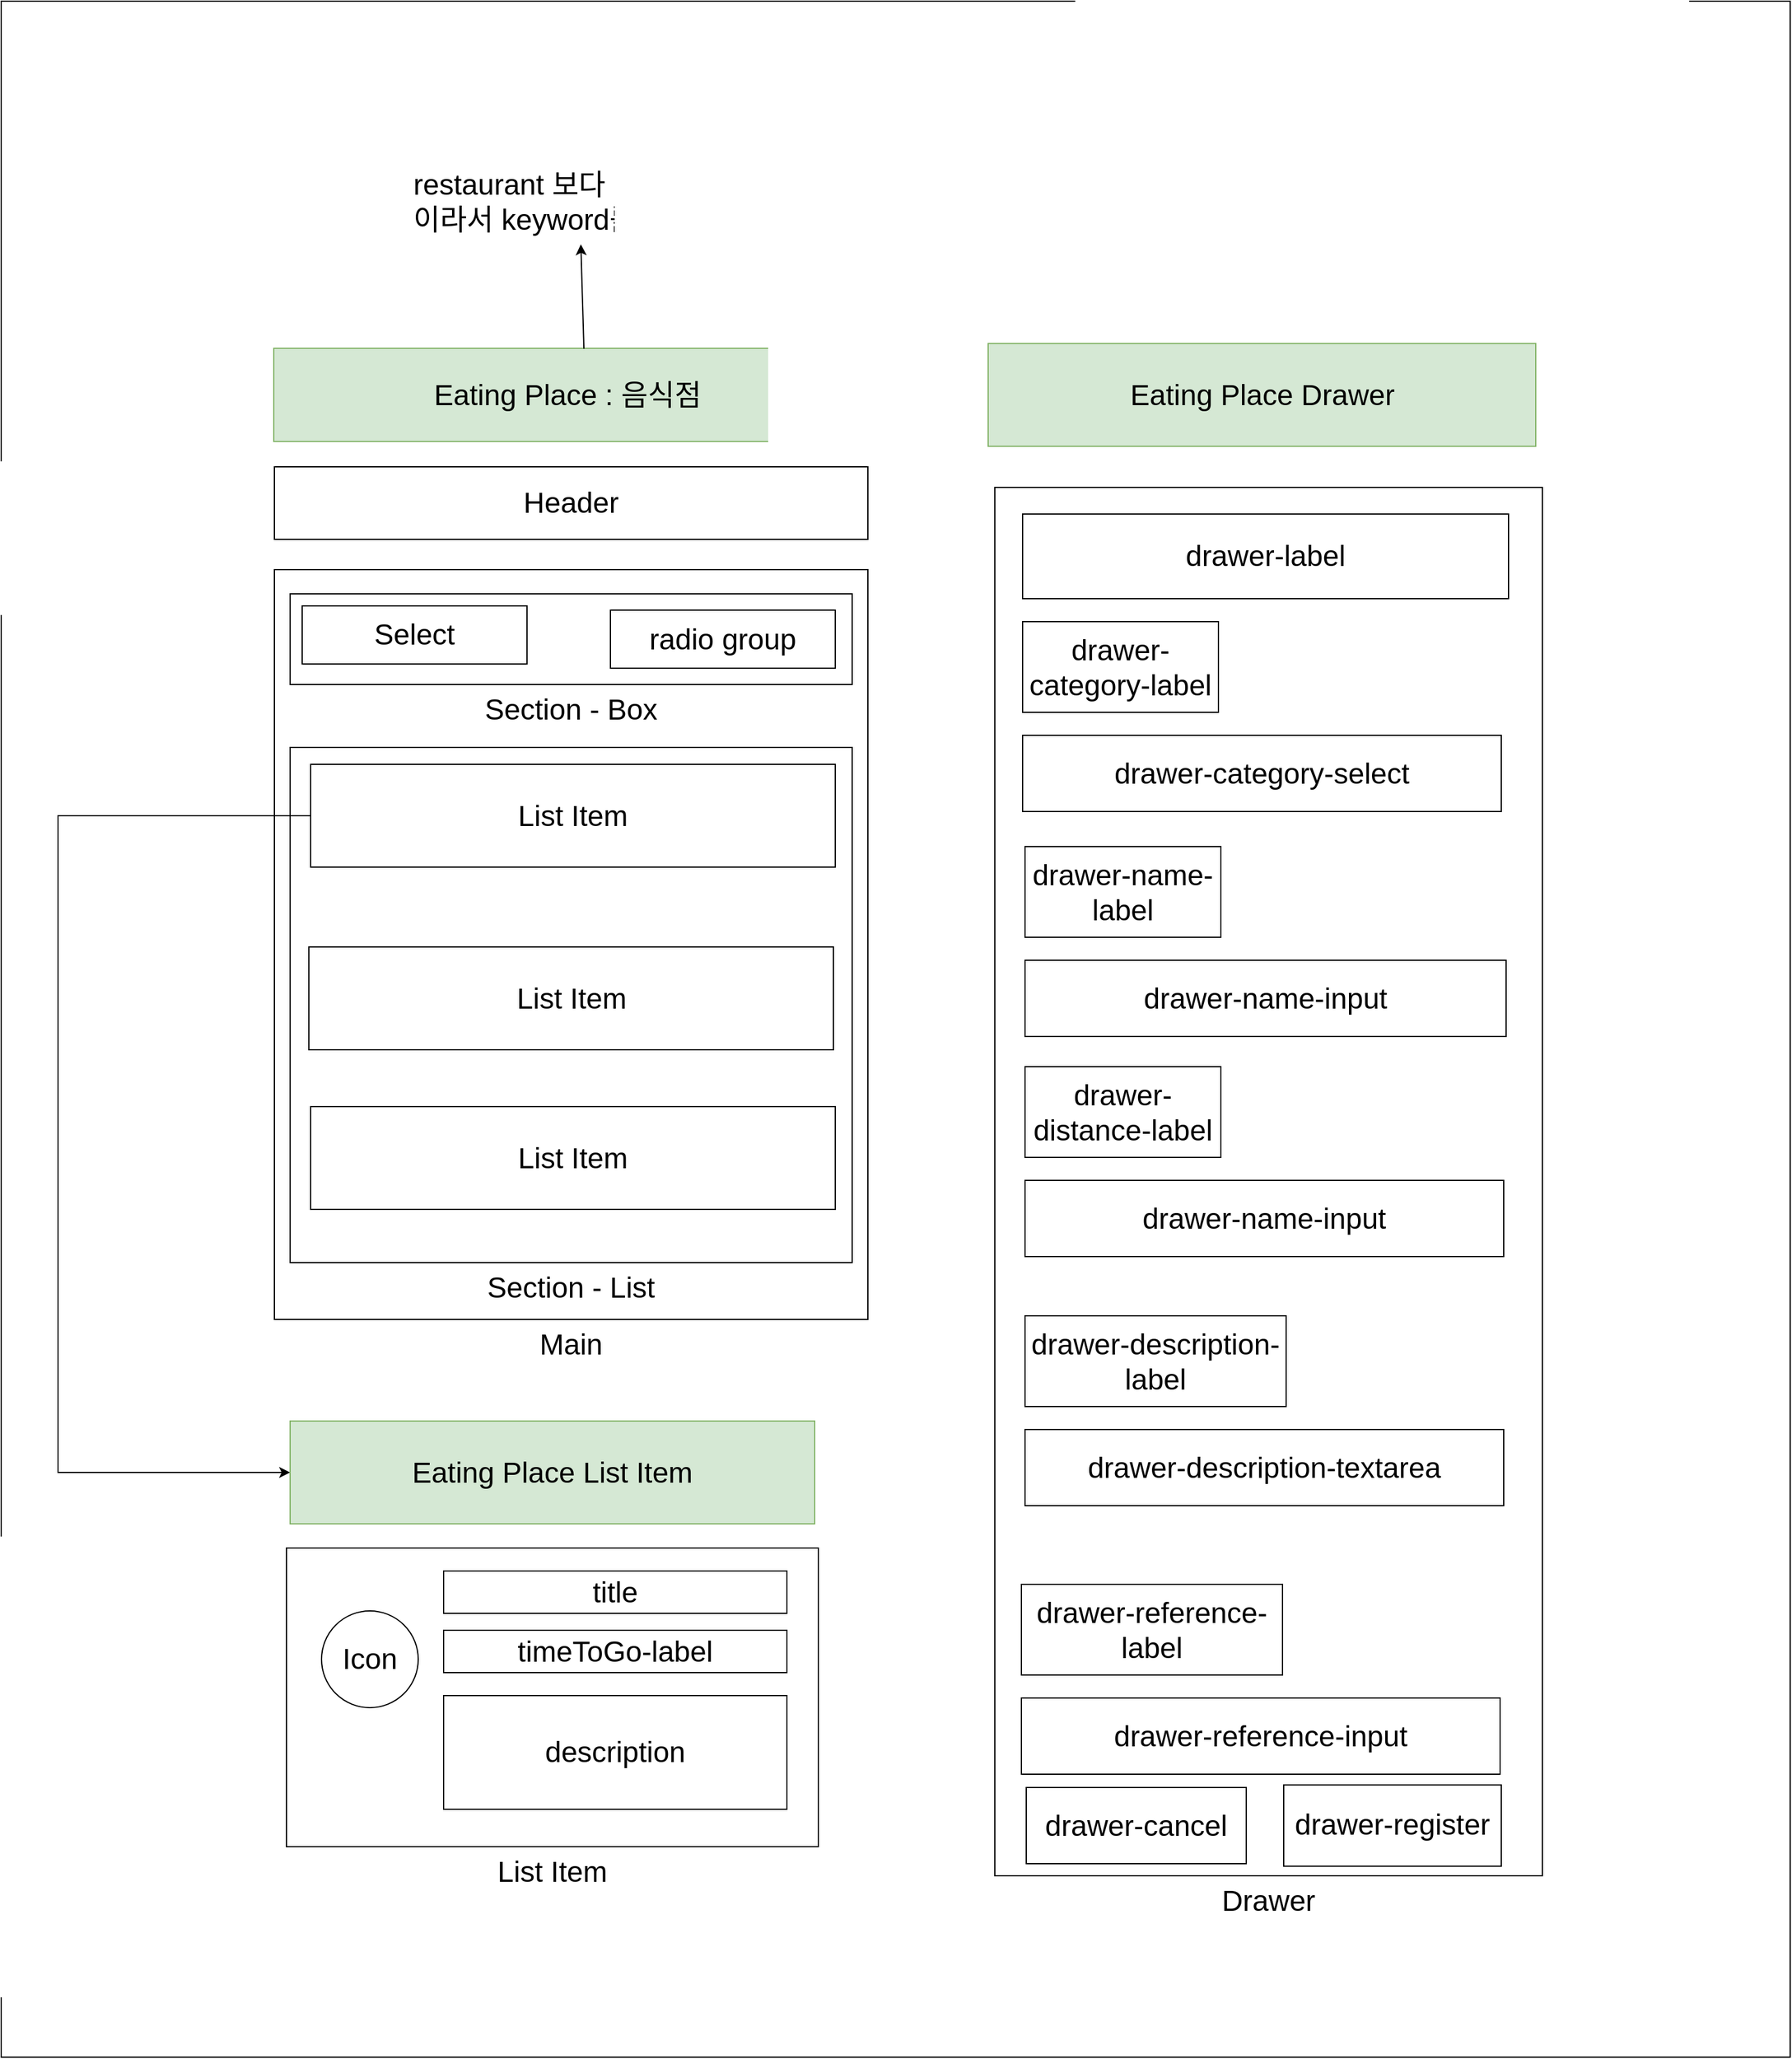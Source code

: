 <mxfile version="26.0.15">
  <diagram name="페이지-1" id="PL736ladDROT4HT-vAkC">
    <mxGraphModel dx="3578" dy="3014" grid="0" gridSize="10" guides="1" tooltips="1" connect="1" arrows="1" fold="1" page="1" pageScale="1" pageWidth="827" pageHeight="1169" background="none" math="0" shadow="0">
      <root>
        <mxCell id="0" />
        <mxCell id="1" parent="0" />
        <mxCell id="QkPFNQEc3246noxsaqky-44" value="" style="rounded=0;whiteSpace=wrap;html=1;" vertex="1" parent="1">
          <mxGeometry x="101" y="-176" width="1480" height="1700" as="geometry" />
        </mxCell>
        <mxCell id="QkPFNQEc3246noxsaqky-1" value="&lt;font style=&quot;font-size: 24px;&quot;&gt;Header&lt;/font&gt;" style="rounded=0;whiteSpace=wrap;html=1;" vertex="1" parent="1">
          <mxGeometry x="327" y="209" width="491" height="60" as="geometry" />
        </mxCell>
        <mxCell id="QkPFNQEc3246noxsaqky-2" value="&lt;font style=&quot;font-size: 24px;&quot;&gt;Main&lt;/font&gt;" style="rounded=0;whiteSpace=wrap;html=1;labelPosition=center;verticalLabelPosition=bottom;align=center;verticalAlign=top;" vertex="1" parent="1">
          <mxGeometry x="327" y="294" width="491" height="620" as="geometry" />
        </mxCell>
        <mxCell id="QkPFNQEc3246noxsaqky-3" value="&lt;font style=&quot;font-size: 24px;&quot;&gt;Section - Box&lt;/font&gt;" style="rounded=0;whiteSpace=wrap;html=1;labelPosition=center;verticalLabelPosition=bottom;align=center;verticalAlign=top;" vertex="1" parent="1">
          <mxGeometry x="340" y="314" width="465" height="75" as="geometry" />
        </mxCell>
        <mxCell id="QkPFNQEc3246noxsaqky-5" value="&lt;font style=&quot;font-size: 24px;&quot;&gt;Section - List&lt;/font&gt;" style="rounded=0;whiteSpace=wrap;html=1;labelPosition=center;verticalLabelPosition=bottom;align=center;verticalAlign=top;" vertex="1" parent="1">
          <mxGeometry x="340" y="441" width="465" height="426" as="geometry" />
        </mxCell>
        <mxCell id="QkPFNQEc3246noxsaqky-6" value="&lt;span style=&quot;font-size: 24px;&quot;&gt;Eating Place : 음식점&amp;nbsp;&lt;br&gt;&lt;/span&gt;" style="rounded=0;whiteSpace=wrap;html=1;fillColor=#d5e8d4;strokeColor=#82b366;" vertex="1" parent="1">
          <mxGeometry x="326.5" y="111" width="491.5" height="77.08" as="geometry" />
        </mxCell>
        <mxCell id="QkPFNQEc3246noxsaqky-7" value="&lt;span style=&quot;font-size: 24px;&quot;&gt;Select&lt;/span&gt;" style="rounded=0;whiteSpace=wrap;html=1;labelPosition=center;verticalLabelPosition=middle;align=center;verticalAlign=middle;" vertex="1" parent="1">
          <mxGeometry x="350" y="324" width="186" height="48" as="geometry" />
        </mxCell>
        <mxCell id="QkPFNQEc3246noxsaqky-8" value="&lt;span style=&quot;font-size: 24px;&quot;&gt;radio group&lt;/span&gt;" style="rounded=0;whiteSpace=wrap;html=1;labelPosition=center;verticalLabelPosition=middle;align=center;verticalAlign=middle;" vertex="1" parent="1">
          <mxGeometry x="605" y="327.5" width="186" height="48" as="geometry" />
        </mxCell>
        <mxCell id="QkPFNQEc3246noxsaqky-42" style="edgeStyle=orthogonalEdgeStyle;rounded=0;orthogonalLoop=1;jettySize=auto;html=1;entryX=0;entryY=0.5;entryDx=0;entryDy=0;" edge="1" parent="1" source="QkPFNQEc3246noxsaqky-10" target="QkPFNQEc3246noxsaqky-13">
          <mxGeometry relative="1" as="geometry">
            <Array as="points">
              <mxPoint x="148" y="498" />
              <mxPoint x="148" y="1041" />
            </Array>
          </mxGeometry>
        </mxCell>
        <mxCell id="QkPFNQEc3246noxsaqky-10" value="&lt;font style=&quot;font-size: 24px;&quot;&gt;List Item&lt;/font&gt;" style="rounded=0;whiteSpace=wrap;html=1;labelPosition=center;verticalLabelPosition=middle;align=center;verticalAlign=middle;" vertex="1" parent="1">
          <mxGeometry x="357" y="455" width="434" height="85" as="geometry" />
        </mxCell>
        <mxCell id="QkPFNQEc3246noxsaqky-11" value="&lt;font style=&quot;font-size: 24px;&quot;&gt;List Item&lt;/font&gt;" style="rounded=0;whiteSpace=wrap;html=1;labelPosition=center;verticalLabelPosition=middle;align=center;verticalAlign=middle;" vertex="1" parent="1">
          <mxGeometry x="355.5" y="606" width="434" height="85" as="geometry" />
        </mxCell>
        <mxCell id="QkPFNQEc3246noxsaqky-12" value="&lt;font style=&quot;font-size: 24px;&quot;&gt;List Item&lt;/font&gt;" style="rounded=0;whiteSpace=wrap;html=1;labelPosition=center;verticalLabelPosition=middle;align=center;verticalAlign=middle;" vertex="1" parent="1">
          <mxGeometry x="357" y="738" width="434" height="85" as="geometry" />
        </mxCell>
        <mxCell id="QkPFNQEc3246noxsaqky-13" value="&lt;font style=&quot;font-size: 24px;&quot;&gt;Eating Place List Item&lt;/font&gt;" style="rounded=0;whiteSpace=wrap;html=1;labelPosition=center;verticalLabelPosition=middle;align=center;verticalAlign=middle;fillColor=#d5e8d4;strokeColor=#82b366;" vertex="1" parent="1">
          <mxGeometry x="340" y="998" width="434" height="85" as="geometry" />
        </mxCell>
        <mxCell id="QkPFNQEc3246noxsaqky-14" value="&lt;font style=&quot;font-size: 24px;&quot;&gt;List Item&lt;/font&gt;" style="rounded=0;whiteSpace=wrap;html=1;labelPosition=center;verticalLabelPosition=bottom;align=center;verticalAlign=top;" vertex="1" parent="1">
          <mxGeometry x="337" y="1103" width="440" height="247" as="geometry" />
        </mxCell>
        <mxCell id="QkPFNQEc3246noxsaqky-15" value="&lt;font style=&quot;font-size: 24px;&quot;&gt;Icon&lt;/font&gt;" style="ellipse;whiteSpace=wrap;html=1;aspect=fixed;" vertex="1" parent="1">
          <mxGeometry x="366" y="1155" width="80" height="80" as="geometry" />
        </mxCell>
        <mxCell id="QkPFNQEc3246noxsaqky-16" value="&lt;span style=&quot;font-size: 24px;&quot;&gt;title&lt;/span&gt;" style="rounded=0;whiteSpace=wrap;html=1;labelPosition=center;verticalLabelPosition=middle;align=center;verticalAlign=middle;" vertex="1" parent="1">
          <mxGeometry x="467" y="1122" width="284" height="35" as="geometry" />
        </mxCell>
        <mxCell id="QkPFNQEc3246noxsaqky-17" value="&lt;span style=&quot;font-size: 24px;&quot;&gt;timeToGo-label&lt;/span&gt;" style="rounded=0;whiteSpace=wrap;html=1;labelPosition=center;verticalLabelPosition=middle;align=center;verticalAlign=middle;" vertex="1" parent="1">
          <mxGeometry x="467" y="1171" width="284" height="35" as="geometry" />
        </mxCell>
        <mxCell id="QkPFNQEc3246noxsaqky-18" value="&lt;span style=&quot;font-size: 24px;&quot;&gt;description&lt;/span&gt;" style="rounded=0;whiteSpace=wrap;html=1;labelPosition=center;verticalLabelPosition=middle;align=center;verticalAlign=middle;" vertex="1" parent="1">
          <mxGeometry x="467" y="1225" width="284" height="94" as="geometry" />
        </mxCell>
        <mxCell id="QkPFNQEc3246noxsaqky-19" value="&lt;font style=&quot;font-size: 24px;&quot;&gt;Eating Place Drawer&lt;/font&gt;" style="rounded=0;whiteSpace=wrap;html=1;labelPosition=center;verticalLabelPosition=middle;align=center;verticalAlign=middle;fillColor=#d5e8d4;strokeColor=#82b366;" vertex="1" parent="1">
          <mxGeometry x="917.5" y="107.04" width="453" height="85" as="geometry" />
        </mxCell>
        <mxCell id="QkPFNQEc3246noxsaqky-21" value="&lt;span style=&quot;font-size: 24px;&quot;&gt;Drawer&lt;/span&gt;" style="rounded=0;whiteSpace=wrap;html=1;labelPosition=center;verticalLabelPosition=bottom;align=center;verticalAlign=top;" vertex="1" parent="1">
          <mxGeometry x="923" y="226" width="453" height="1148" as="geometry" />
        </mxCell>
        <mxCell id="QkPFNQEc3246noxsaqky-25" value="&lt;span style=&quot;font-size: 24px;&quot;&gt;drawer-label&lt;/span&gt;" style="rounded=0;whiteSpace=wrap;html=1;labelPosition=center;verticalLabelPosition=middle;align=center;verticalAlign=middle;" vertex="1" parent="1">
          <mxGeometry x="946" y="248" width="402" height="70" as="geometry" />
        </mxCell>
        <mxCell id="QkPFNQEc3246noxsaqky-26" value="&lt;span style=&quot;font-size: 24px;&quot;&gt;drawer-category-label&lt;/span&gt;" style="rounded=0;whiteSpace=wrap;html=1;labelPosition=center;verticalLabelPosition=middle;align=center;verticalAlign=middle;" vertex="1" parent="1">
          <mxGeometry x="946" y="337" width="162" height="75" as="geometry" />
        </mxCell>
        <mxCell id="QkPFNQEc3246noxsaqky-28" value="" style="endArrow=classic;html=1;rounded=0;exitX=0.522;exitY=0.005;exitDx=0;exitDy=0;exitPerimeter=0;" edge="1" parent="1" source="QkPFNQEc3246noxsaqky-6" target="QkPFNQEc3246noxsaqky-29">
          <mxGeometry width="50" height="50" relative="1" as="geometry">
            <mxPoint x="592" y="-38" as="sourcePoint" />
            <mxPoint x="800" y="-75" as="targetPoint" />
          </mxGeometry>
        </mxCell>
        <mxCell id="QkPFNQEc3246noxsaqky-29" value="&lt;h1 style=&quot;margin-top: 0px;&quot;&gt;&lt;span style=&quot;background-color: transparent; color: light-dark(rgb(0, 0, 0), rgb(255, 255, 255)); font-weight: normal;&quot;&gt;restaurant 보다 더 직관적이라서 keyword를 변경&lt;/span&gt;&lt;/h1&gt;" style="text;html=1;whiteSpace=wrap;overflow=hidden;rounded=0;" vertex="1" parent="1">
          <mxGeometry x="440" y="-45" width="279" height="70" as="geometry" />
        </mxCell>
        <mxCell id="QkPFNQEc3246noxsaqky-30" value="&lt;span style=&quot;font-size: 24px;&quot;&gt;drawer-category-select&lt;/span&gt;" style="rounded=0;whiteSpace=wrap;html=1;labelPosition=center;verticalLabelPosition=middle;align=center;verticalAlign=middle;" vertex="1" parent="1">
          <mxGeometry x="946" y="431" width="396" height="63" as="geometry" />
        </mxCell>
        <mxCell id="QkPFNQEc3246noxsaqky-32" value="&lt;span style=&quot;font-size: 24px;&quot;&gt;drawer-name-label&lt;/span&gt;" style="rounded=0;whiteSpace=wrap;html=1;labelPosition=center;verticalLabelPosition=middle;align=center;verticalAlign=middle;" vertex="1" parent="1">
          <mxGeometry x="948" y="523" width="162" height="75" as="geometry" />
        </mxCell>
        <mxCell id="QkPFNQEc3246noxsaqky-33" value="&lt;span style=&quot;font-size: 24px;&quot;&gt;drawer-name-input&lt;/span&gt;" style="rounded=0;whiteSpace=wrap;html=1;labelPosition=center;verticalLabelPosition=middle;align=center;verticalAlign=middle;" vertex="1" parent="1">
          <mxGeometry x="948" y="617" width="398" height="63" as="geometry" />
        </mxCell>
        <mxCell id="QkPFNQEc3246noxsaqky-34" value="&lt;span style=&quot;font-size: 24px;&quot;&gt;drawer-distance-label&lt;/span&gt;" style="rounded=0;whiteSpace=wrap;html=1;labelPosition=center;verticalLabelPosition=middle;align=center;verticalAlign=middle;" vertex="1" parent="1">
          <mxGeometry x="948" y="705" width="162" height="75" as="geometry" />
        </mxCell>
        <mxCell id="QkPFNQEc3246noxsaqky-35" value="&lt;span style=&quot;font-size: 24px;&quot;&gt;drawer-name-input&lt;/span&gt;" style="rounded=0;whiteSpace=wrap;html=1;labelPosition=center;verticalLabelPosition=middle;align=center;verticalAlign=middle;" vertex="1" parent="1">
          <mxGeometry x="948" y="799" width="396" height="63" as="geometry" />
        </mxCell>
        <mxCell id="QkPFNQEc3246noxsaqky-36" value="&lt;span style=&quot;font-size: 24px;&quot;&gt;drawer-&lt;/span&gt;&lt;span style=&quot;font-size: 24px;&quot;&gt;description&lt;/span&gt;&lt;span style=&quot;font-size: 24px;&quot;&gt;-label&lt;/span&gt;" style="rounded=0;whiteSpace=wrap;html=1;labelPosition=center;verticalLabelPosition=middle;align=center;verticalAlign=middle;" vertex="1" parent="1">
          <mxGeometry x="948" y="911" width="216" height="75" as="geometry" />
        </mxCell>
        <mxCell id="QkPFNQEc3246noxsaqky-37" value="&lt;span style=&quot;font-size: 24px;&quot;&gt;drawer-description-textarea&lt;/span&gt;" style="rounded=0;whiteSpace=wrap;html=1;labelPosition=center;verticalLabelPosition=middle;align=center;verticalAlign=middle;" vertex="1" parent="1">
          <mxGeometry x="948" y="1005" width="396" height="63" as="geometry" />
        </mxCell>
        <mxCell id="QkPFNQEc3246noxsaqky-38" value="&lt;span style=&quot;font-size: 24px;&quot;&gt;drawer-&lt;/span&gt;&lt;span style=&quot;font-size: 24px;&quot;&gt;reference&lt;/span&gt;&lt;span style=&quot;font-size: 24px;&quot;&gt;-label&lt;/span&gt;" style="rounded=0;whiteSpace=wrap;html=1;labelPosition=center;verticalLabelPosition=middle;align=center;verticalAlign=middle;" vertex="1" parent="1">
          <mxGeometry x="945" y="1133" width="216" height="75" as="geometry" />
        </mxCell>
        <mxCell id="QkPFNQEc3246noxsaqky-39" value="&lt;span style=&quot;font-size: 24px;&quot;&gt;drawer-&lt;/span&gt;&lt;span style=&quot;font-size: 24px;&quot;&gt;reference&lt;/span&gt;&lt;span style=&quot;font-size: 24px;&quot;&gt;-input&lt;/span&gt;" style="rounded=0;whiteSpace=wrap;html=1;labelPosition=center;verticalLabelPosition=middle;align=center;verticalAlign=middle;" vertex="1" parent="1">
          <mxGeometry x="945" y="1227" width="396" height="63" as="geometry" />
        </mxCell>
        <mxCell id="QkPFNQEc3246noxsaqky-40" value="&lt;span style=&quot;font-size: 24px;&quot;&gt;drawer-cancel&lt;/span&gt;" style="rounded=0;whiteSpace=wrap;html=1;labelPosition=center;verticalLabelPosition=middle;align=center;verticalAlign=middle;" vertex="1" parent="1">
          <mxGeometry x="949" y="1301" width="182" height="63" as="geometry" />
        </mxCell>
        <mxCell id="QkPFNQEc3246noxsaqky-41" value="&lt;span style=&quot;font-size: 24px;&quot;&gt;drawer-register&lt;/span&gt;" style="rounded=0;whiteSpace=wrap;html=1;labelPosition=center;verticalLabelPosition=middle;align=center;verticalAlign=middle;direction=south;" vertex="1" parent="1">
          <mxGeometry x="1162" y="1298.87" width="180" height="67.25" as="geometry" />
        </mxCell>
      </root>
    </mxGraphModel>
  </diagram>
</mxfile>
